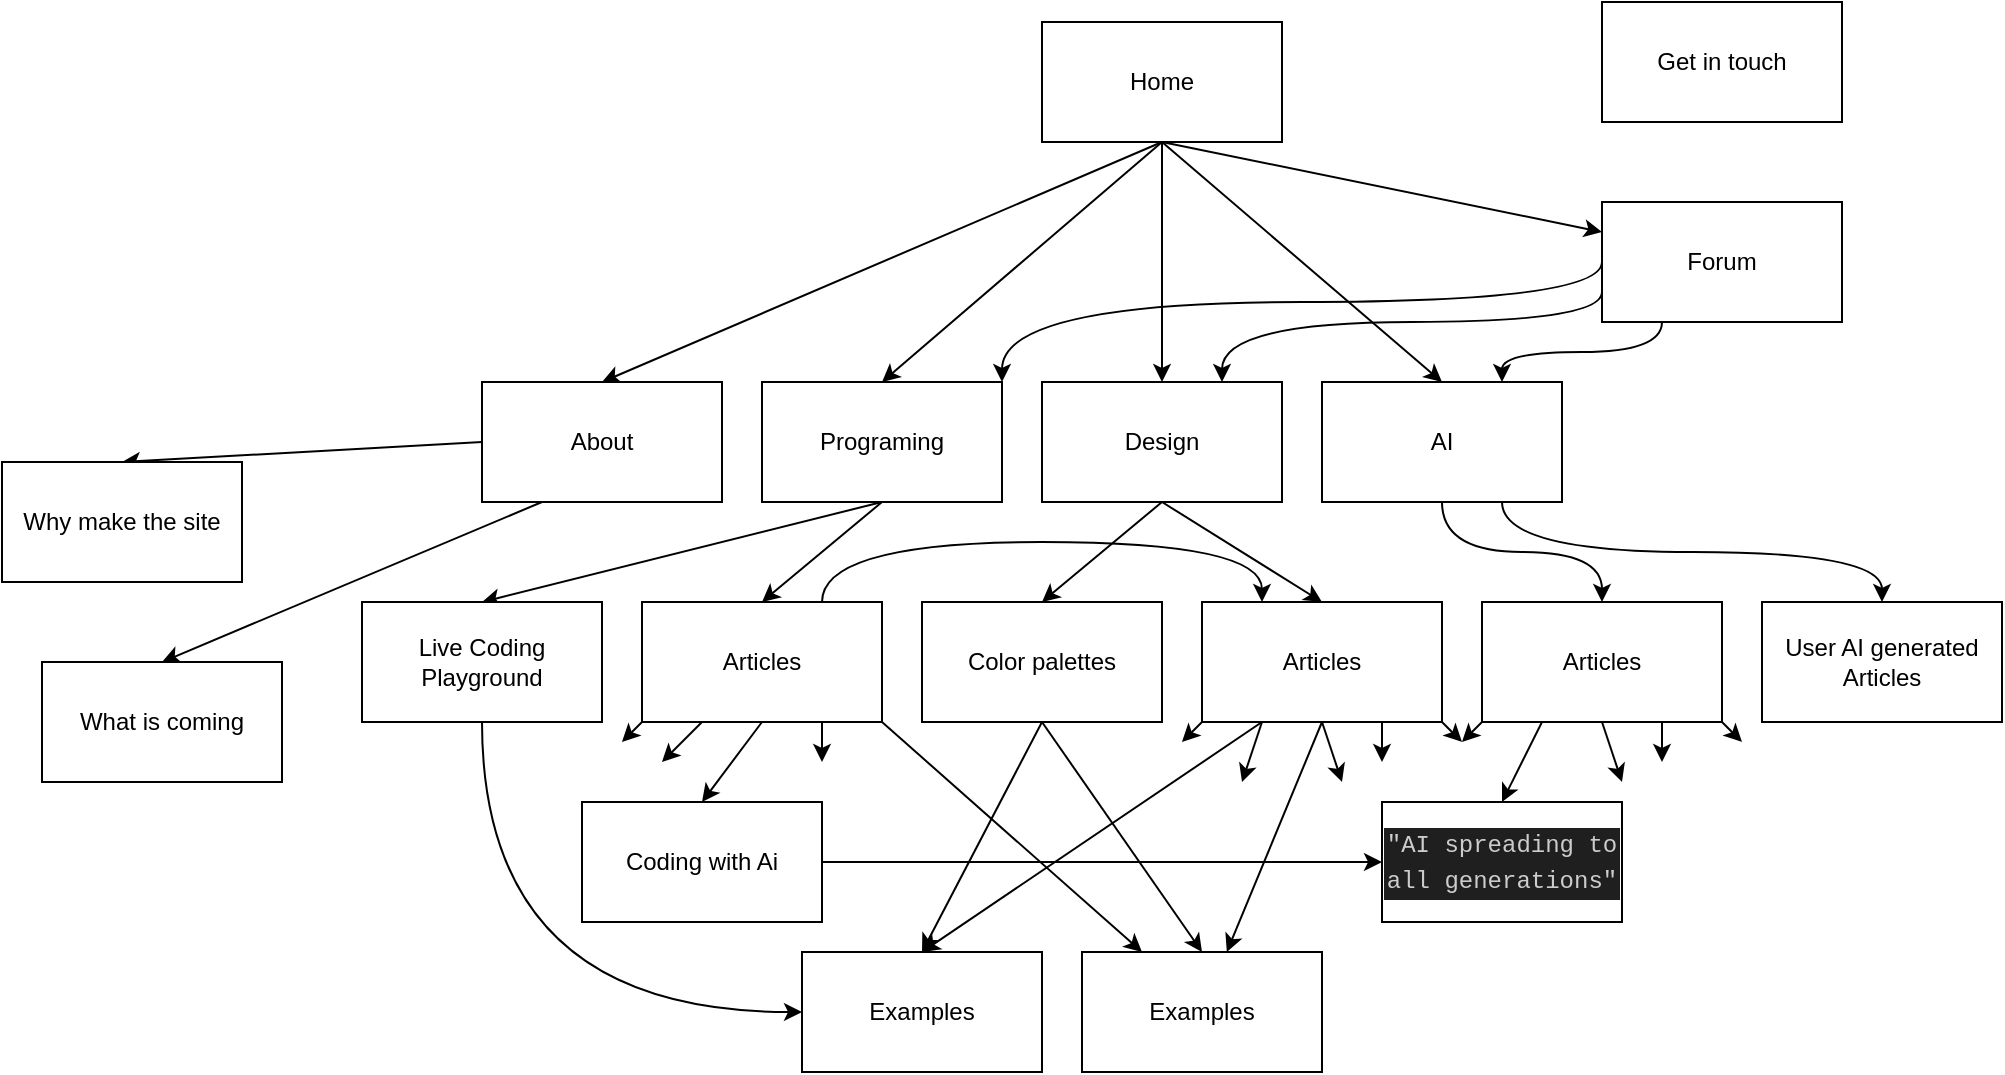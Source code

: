 <mxfile>
    <diagram id="jr0GY1kdWdllAI7pyRX1" name="Page-1">
        <mxGraphModel dx="1794" dy="772" grid="1" gridSize="10" guides="1" tooltips="1" connect="1" arrows="1" fold="1" page="1" pageScale="1" pageWidth="827" pageHeight="1169" math="0" shadow="0">
            <root>
                <mxCell id="0"/>
                <mxCell id="1" parent="0"/>
                <mxCell id="14" value="" style="edgeStyle=none;html=1;exitX=0.5;exitY=1;exitDx=0;exitDy=0;entryX=0.5;entryY=0;entryDx=0;entryDy=0;" parent="1" source="2" target="6" edge="1">
                    <mxGeometry relative="1" as="geometry"/>
                </mxCell>
                <mxCell id="17" style="edgeStyle=none;html=1;exitX=0.5;exitY=1;exitDx=0;exitDy=0;entryX=0.5;entryY=0;entryDx=0;entryDy=0;" parent="1" source="2" target="16" edge="1">
                    <mxGeometry relative="1" as="geometry"/>
                </mxCell>
                <mxCell id="21" style="edgeStyle=none;html=1;exitX=0.5;exitY=1;exitDx=0;exitDy=0;" parent="1" source="2" target="20" edge="1">
                    <mxGeometry relative="1" as="geometry"/>
                </mxCell>
                <mxCell id="23" style="edgeStyle=none;html=1;exitX=0.5;exitY=1;exitDx=0;exitDy=0;entryX=0.5;entryY=0;entryDx=0;entryDy=0;" parent="1" source="2" target="22" edge="1">
                    <mxGeometry relative="1" as="geometry"/>
                </mxCell>
                <mxCell id="24" style="edgeStyle=none;html=1;exitX=0.5;exitY=1;exitDx=0;exitDy=0;entryX=0;entryY=0.25;entryDx=0;entryDy=0;" parent="1" source="2" target="25" edge="1">
                    <mxGeometry relative="1" as="geometry">
                        <mxPoint x="650" y="280" as="targetPoint"/>
                    </mxGeometry>
                </mxCell>
                <mxCell id="2" value="Home" style="rounded=0;whiteSpace=wrap;html=1;" parent="1" vertex="1">
                    <mxGeometry x="300" y="90" width="120" height="60" as="geometry"/>
                </mxCell>
                <mxCell id="31" style="edgeStyle=none;html=1;exitX=0.5;exitY=1;exitDx=0;exitDy=0;entryX=0.5;entryY=0;entryDx=0;entryDy=0;" parent="1" source="6" target="32" edge="1">
                    <mxGeometry relative="1" as="geometry">
                        <mxPoint x="160" y="380" as="targetPoint"/>
                    </mxGeometry>
                </mxCell>
                <mxCell id="33" style="edgeStyle=none;html=1;exitX=0.5;exitY=1;exitDx=0;exitDy=0;entryX=0.5;entryY=0;entryDx=0;entryDy=0;" parent="1" source="6" target="34" edge="1">
                    <mxGeometry relative="1" as="geometry">
                        <mxPoint x="260" y="380" as="targetPoint"/>
                    </mxGeometry>
                </mxCell>
                <mxCell id="6" value="Programing" style="rounded=0;whiteSpace=wrap;html=1;" parent="1" vertex="1">
                    <mxGeometry x="160" y="270" width="120" height="60" as="geometry"/>
                </mxCell>
                <mxCell id="26" style="edgeStyle=none;html=1;exitX=0;exitY=0.5;exitDx=0;exitDy=0;entryX=0.5;entryY=0;entryDx=0;entryDy=0;" parent="1" source="16" target="27" edge="1">
                    <mxGeometry relative="1" as="geometry">
                        <mxPoint x="-80" y="370" as="targetPoint"/>
                    </mxGeometry>
                </mxCell>
                <mxCell id="28" style="edgeStyle=none;html=1;exitX=0.25;exitY=1;exitDx=0;exitDy=0;entryX=0.5;entryY=0;entryDx=0;entryDy=0;" parent="1" source="16" target="29" edge="1">
                    <mxGeometry relative="1" as="geometry">
                        <mxPoint x="-30" y="450" as="targetPoint"/>
                    </mxGeometry>
                </mxCell>
                <mxCell id="16" value="About" style="rounded=0;whiteSpace=wrap;html=1;" parent="1" vertex="1">
                    <mxGeometry x="20" y="270" width="120" height="60" as="geometry"/>
                </mxCell>
                <mxCell id="43" style="edgeStyle=none;html=1;exitX=0.5;exitY=1;exitDx=0;exitDy=0;entryX=0.5;entryY=0;entryDx=0;entryDy=0;" parent="1" source="20" target="42" edge="1">
                    <mxGeometry relative="1" as="geometry"/>
                </mxCell>
                <mxCell id="48" style="edgeStyle=none;html=1;exitX=0.5;exitY=1;exitDx=0;exitDy=0;entryX=0.5;entryY=0;entryDx=0;entryDy=0;" parent="1" source="20" target="57" edge="1">
                    <mxGeometry relative="1" as="geometry">
                        <mxPoint x="430" y="380" as="targetPoint"/>
                    </mxGeometry>
                </mxCell>
                <mxCell id="20" value="Design" style="rounded=0;whiteSpace=wrap;html=1;" parent="1" vertex="1">
                    <mxGeometry x="300" y="270" width="120" height="60" as="geometry"/>
                </mxCell>
                <mxCell id="62" style="edgeStyle=orthogonalEdgeStyle;curved=1;html=1;exitX=0.5;exitY=1;exitDx=0;exitDy=0;entryX=0.5;entryY=0;entryDx=0;entryDy=0;" parent="1" source="22" target="68" edge="1">
                    <mxGeometry relative="1" as="geometry">
                        <mxPoint x="570" y="380" as="targetPoint"/>
                    </mxGeometry>
                </mxCell>
                <mxCell id="71" style="edgeStyle=orthogonalEdgeStyle;curved=1;html=1;exitX=0.75;exitY=1;exitDx=0;exitDy=0;" parent="1" source="22" target="72" edge="1">
                    <mxGeometry relative="1" as="geometry">
                        <mxPoint x="710" y="380" as="targetPoint"/>
                    </mxGeometry>
                </mxCell>
                <mxCell id="22" value="AI" style="rounded=0;whiteSpace=wrap;html=1;" parent="1" vertex="1">
                    <mxGeometry x="440" y="270" width="120" height="60" as="geometry"/>
                </mxCell>
                <mxCell id="77" style="edgeStyle=orthogonalEdgeStyle;curved=1;html=1;exitX=0.25;exitY=1;exitDx=0;exitDy=0;entryX=0.75;entryY=0;entryDx=0;entryDy=0;" edge="1" parent="1" source="25" target="22">
                    <mxGeometry relative="1" as="geometry"/>
                </mxCell>
                <mxCell id="78" style="edgeStyle=orthogonalEdgeStyle;curved=1;html=1;exitX=0;exitY=0.75;exitDx=0;exitDy=0;entryX=0.75;entryY=0;entryDx=0;entryDy=0;" edge="1" parent="1" source="25" target="20">
                    <mxGeometry relative="1" as="geometry">
                        <Array as="points">
                            <mxPoint x="580" y="240"/>
                            <mxPoint x="390" y="240"/>
                        </Array>
                    </mxGeometry>
                </mxCell>
                <mxCell id="79" style="edgeStyle=orthogonalEdgeStyle;curved=1;html=1;exitX=0;exitY=0.5;exitDx=0;exitDy=0;entryX=1;entryY=0;entryDx=0;entryDy=0;" edge="1" parent="1" source="25" target="6">
                    <mxGeometry relative="1" as="geometry">
                        <Array as="points">
                            <mxPoint x="580" y="230"/>
                            <mxPoint x="280" y="230"/>
                        </Array>
                    </mxGeometry>
                </mxCell>
                <mxCell id="25" value="Forum" style="rounded=0;whiteSpace=wrap;html=1;" parent="1" vertex="1">
                    <mxGeometry x="580" y="180" width="120" height="60" as="geometry"/>
                </mxCell>
                <mxCell id="27" value="Why make the site" style="rounded=0;whiteSpace=wrap;html=1;" parent="1" vertex="1">
                    <mxGeometry x="-220" y="310" width="120" height="60" as="geometry"/>
                </mxCell>
                <mxCell id="29" value="What is coming" style="rounded=0;whiteSpace=wrap;html=1;" parent="1" vertex="1">
                    <mxGeometry x="-200" y="410" width="120" height="60" as="geometry"/>
                </mxCell>
                <mxCell id="73" style="edgeStyle=orthogonalEdgeStyle;curved=1;html=1;exitX=0.5;exitY=1;exitDx=0;exitDy=0;entryX=0;entryY=0.5;entryDx=0;entryDy=0;" parent="1" source="32" target="45" edge="1">
                    <mxGeometry relative="1" as="geometry"/>
                </mxCell>
                <mxCell id="32" value="Live Coding Playground" style="rounded=0;whiteSpace=wrap;html=1;" parent="1" vertex="1">
                    <mxGeometry x="-40" y="380" width="120" height="60" as="geometry"/>
                </mxCell>
                <mxCell id="35" style="edgeStyle=none;html=1;exitX=0.25;exitY=1;exitDx=0;exitDy=0;" parent="1" source="34" edge="1">
                    <mxGeometry relative="1" as="geometry">
                        <mxPoint x="110" y="460" as="targetPoint"/>
                    </mxGeometry>
                </mxCell>
                <mxCell id="36" style="edgeStyle=none;html=1;exitX=0.5;exitY=1;exitDx=0;exitDy=0;entryX=0.5;entryY=0;entryDx=0;entryDy=0;" parent="1" source="34" target="38" edge="1">
                    <mxGeometry relative="1" as="geometry">
                        <mxPoint x="140" y="470" as="targetPoint"/>
                    </mxGeometry>
                </mxCell>
                <mxCell id="37" style="edgeStyle=none;html=1;exitX=0.75;exitY=1;exitDx=0;exitDy=0;" parent="1" source="34" edge="1">
                    <mxGeometry relative="1" as="geometry">
                        <mxPoint x="190" y="460" as="targetPoint"/>
                    </mxGeometry>
                </mxCell>
                <mxCell id="39" style="edgeStyle=none;html=1;exitX=0;exitY=1;exitDx=0;exitDy=0;" parent="1" source="34" edge="1">
                    <mxGeometry relative="1" as="geometry">
                        <mxPoint x="90" y="450" as="targetPoint"/>
                    </mxGeometry>
                </mxCell>
                <mxCell id="40" style="edgeStyle=none;html=1;exitX=1;exitY=1;exitDx=0;exitDy=0;entryX=0.25;entryY=0;entryDx=0;entryDy=0;" parent="1" source="34" target="46" edge="1">
                    <mxGeometry relative="1" as="geometry">
                        <mxPoint x="230" y="450" as="targetPoint"/>
                    </mxGeometry>
                </mxCell>
                <mxCell id="61" style="edgeStyle=orthogonalEdgeStyle;html=1;exitX=0.75;exitY=0;exitDx=0;exitDy=0;entryX=0.25;entryY=0;entryDx=0;entryDy=0;curved=1;" parent="1" source="34" target="57" edge="1">
                    <mxGeometry relative="1" as="geometry">
                        <mxPoint x="300" y="350" as="targetPoint"/>
                        <Array as="points">
                            <mxPoint x="190" y="350"/>
                            <mxPoint x="410" y="350"/>
                        </Array>
                    </mxGeometry>
                </mxCell>
                <mxCell id="34" value="Articles" style="rounded=0;whiteSpace=wrap;html=1;" parent="1" vertex="1">
                    <mxGeometry x="100" y="380" width="120" height="60" as="geometry"/>
                </mxCell>
                <mxCell id="69" style="edgeStyle=orthogonalEdgeStyle;curved=1;html=1;exitX=1;exitY=0.5;exitDx=0;exitDy=0;entryX=0;entryY=0.5;entryDx=0;entryDy=0;" parent="1" source="38" target="70" edge="1">
                    <mxGeometry relative="1" as="geometry">
                        <mxPoint x="510" y="500" as="targetPoint"/>
                    </mxGeometry>
                </mxCell>
                <mxCell id="38" value="Coding with Ai" style="rounded=0;whiteSpace=wrap;html=1;" parent="1" vertex="1">
                    <mxGeometry x="70" y="480" width="120" height="60" as="geometry"/>
                </mxCell>
                <mxCell id="44" style="edgeStyle=none;html=1;exitX=0.5;exitY=1;exitDx=0;exitDy=0;entryX=0.5;entryY=0;entryDx=0;entryDy=0;" parent="1" source="42" target="45" edge="1">
                    <mxGeometry relative="1" as="geometry">
                        <mxPoint x="280" y="520" as="targetPoint"/>
                    </mxGeometry>
                </mxCell>
                <mxCell id="47" style="edgeStyle=none;html=1;exitX=0.5;exitY=1;exitDx=0;exitDy=0;entryX=0.5;entryY=0;entryDx=0;entryDy=0;" parent="1" source="42" target="46" edge="1">
                    <mxGeometry relative="1" as="geometry"/>
                </mxCell>
                <mxCell id="42" value="Color palettes" style="rounded=0;whiteSpace=wrap;html=1;" parent="1" vertex="1">
                    <mxGeometry x="240" y="380" width="120" height="60" as="geometry"/>
                </mxCell>
                <mxCell id="45" value="Examples" style="rounded=0;whiteSpace=wrap;html=1;" parent="1" vertex="1">
                    <mxGeometry x="180" y="555" width="120" height="60" as="geometry"/>
                </mxCell>
                <mxCell id="46" value="Examples" style="rounded=0;whiteSpace=wrap;html=1;" parent="1" vertex="1">
                    <mxGeometry x="320" y="555" width="120" height="60" as="geometry"/>
                </mxCell>
                <mxCell id="52" style="edgeStyle=none;html=1;exitX=0.25;exitY=1;exitDx=0;exitDy=0;entryX=0.5;entryY=0;entryDx=0;entryDy=0;" parent="1" source="57" target="45" edge="1">
                    <mxGeometry relative="1" as="geometry">
                        <mxPoint x="390" y="460" as="targetPoint"/>
                    </mxGeometry>
                </mxCell>
                <mxCell id="53" style="edgeStyle=none;html=1;exitX=0.5;exitY=1;exitDx=0;exitDy=0;" parent="1" source="57" target="46" edge="1">
                    <mxGeometry relative="1" as="geometry">
                        <mxPoint x="420" y="470" as="targetPoint"/>
                    </mxGeometry>
                </mxCell>
                <mxCell id="54" style="edgeStyle=none;html=1;exitX=0.75;exitY=1;exitDx=0;exitDy=0;" parent="1" source="57" edge="1">
                    <mxGeometry relative="1" as="geometry">
                        <mxPoint x="470" y="460" as="targetPoint"/>
                    </mxGeometry>
                </mxCell>
                <mxCell id="55" style="edgeStyle=none;html=1;exitX=0;exitY=1;exitDx=0;exitDy=0;" parent="1" source="57" edge="1">
                    <mxGeometry relative="1" as="geometry">
                        <mxPoint x="370" y="450" as="targetPoint"/>
                    </mxGeometry>
                </mxCell>
                <mxCell id="56" style="edgeStyle=none;html=1;exitX=1;exitY=1;exitDx=0;exitDy=0;" parent="1" source="57" edge="1">
                    <mxGeometry relative="1" as="geometry">
                        <mxPoint x="510" y="450" as="targetPoint"/>
                    </mxGeometry>
                </mxCell>
                <mxCell id="58" style="edgeStyle=none;html=1;exitX=0.25;exitY=1;exitDx=0;exitDy=0;" parent="1" source="57" edge="1">
                    <mxGeometry relative="1" as="geometry">
                        <mxPoint x="400" y="470" as="targetPoint"/>
                    </mxGeometry>
                </mxCell>
                <mxCell id="59" style="edgeStyle=none;html=1;exitX=0.5;exitY=1;exitDx=0;exitDy=0;" parent="1" source="57" edge="1">
                    <mxGeometry relative="1" as="geometry">
                        <mxPoint x="450" y="470" as="targetPoint"/>
                    </mxGeometry>
                </mxCell>
                <mxCell id="57" value="Articles" style="rounded=0;whiteSpace=wrap;html=1;" parent="1" vertex="1">
                    <mxGeometry x="380" y="380" width="120" height="60" as="geometry"/>
                </mxCell>
                <mxCell id="63" style="edgeStyle=none;html=1;exitX=0.75;exitY=1;exitDx=0;exitDy=0;" parent="1" source="68" edge="1">
                    <mxGeometry relative="1" as="geometry">
                        <mxPoint x="610" y="460" as="targetPoint"/>
                    </mxGeometry>
                </mxCell>
                <mxCell id="64" style="edgeStyle=none;html=1;exitX=0;exitY=1;exitDx=0;exitDy=0;" parent="1" source="68" edge="1">
                    <mxGeometry relative="1" as="geometry">
                        <mxPoint x="510" y="450" as="targetPoint"/>
                    </mxGeometry>
                </mxCell>
                <mxCell id="65" style="edgeStyle=none;html=1;exitX=1;exitY=1;exitDx=0;exitDy=0;" parent="1" source="68" edge="1">
                    <mxGeometry relative="1" as="geometry">
                        <mxPoint x="650" y="450" as="targetPoint"/>
                    </mxGeometry>
                </mxCell>
                <mxCell id="66" style="edgeStyle=none;html=1;exitX=0.25;exitY=1;exitDx=0;exitDy=0;entryX=0.5;entryY=0;entryDx=0;entryDy=0;" parent="1" source="68" target="70" edge="1">
                    <mxGeometry relative="1" as="geometry">
                        <mxPoint x="540" y="470" as="targetPoint"/>
                    </mxGeometry>
                </mxCell>
                <mxCell id="67" style="edgeStyle=none;html=1;exitX=0.5;exitY=1;exitDx=0;exitDy=0;" parent="1" source="68" edge="1">
                    <mxGeometry relative="1" as="geometry">
                        <mxPoint x="590" y="470" as="targetPoint"/>
                    </mxGeometry>
                </mxCell>
                <mxCell id="68" value="Articles" style="rounded=0;whiteSpace=wrap;html=1;" parent="1" vertex="1">
                    <mxGeometry x="520" y="380" width="120" height="60" as="geometry"/>
                </mxCell>
                <mxCell id="70" value="&lt;div style=&quot;color: rgb(204, 204, 204); background-color: rgb(31, 31, 31); font-family: Menlo, Monaco, &amp;quot;Courier New&amp;quot;, monospace; line-height: 18px;&quot;&gt;&quot;AI spreading to all generations&quot;&lt;/div&gt;" style="rounded=0;whiteSpace=wrap;html=1;" parent="1" vertex="1">
                    <mxGeometry x="470" y="480" width="120" height="60" as="geometry"/>
                </mxCell>
                <mxCell id="72" value="User AI generated Articles" style="rounded=0;whiteSpace=wrap;html=1;" parent="1" vertex="1">
                    <mxGeometry x="660" y="380" width="120" height="60" as="geometry"/>
                </mxCell>
                <mxCell id="74" value="Get in touch" style="rounded=0;whiteSpace=wrap;html=1;" vertex="1" parent="1">
                    <mxGeometry x="580" y="80" width="120" height="60" as="geometry"/>
                </mxCell>
            </root>
        </mxGraphModel>
    </diagram>
</mxfile>